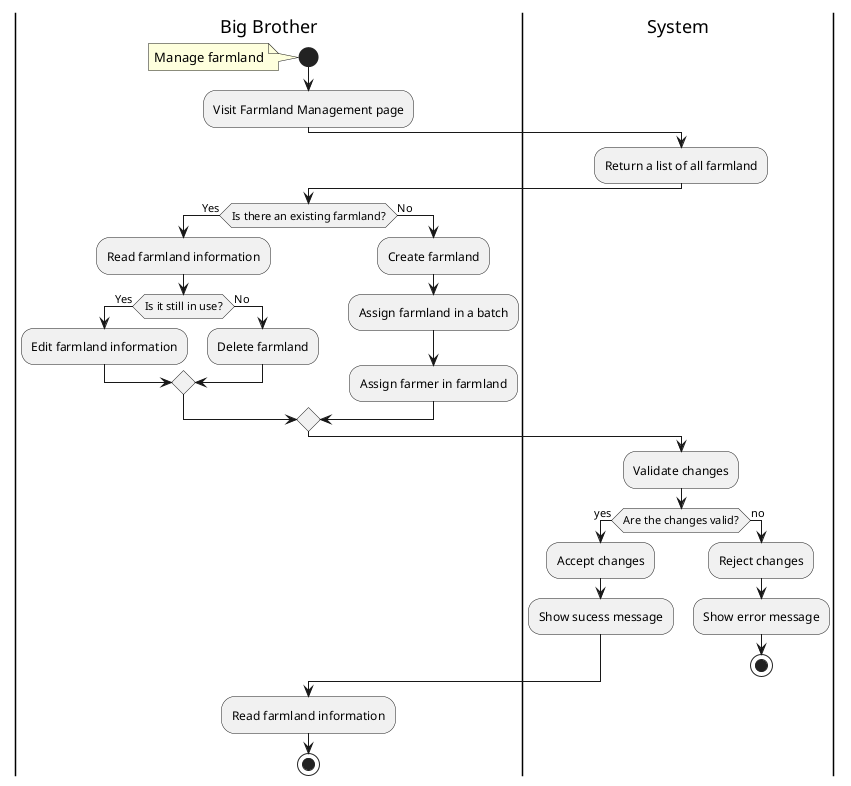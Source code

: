 @startuml

|Big Brother|
start
note left: Manage farmland

:Visit Farmland Management page;

|System|
:Return a list of all farmland;
|Big Brother|

if (Is there an existing farmland?) then (Yes)
    :Read farmland information;
    if (Is it still in use?) then (Yes)
        :Edit farmland information;
    else (No)
        :Delete farmland;
    endif
else (No)
    :Create farmland;
    :Assign farmland in a batch;
    :Assign farmer in farmland;
endif

|System|
:Validate changes;
if (Are the changes valid?) then (yes)
    :Accept changes;
    :Show sucess message;
else (no)
    :Reject changes;
    :Show error message;
    stop
endif

|Big Brother|
:Read farmland information;

stop

@enduml